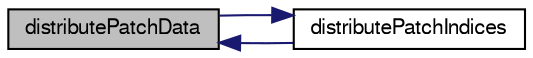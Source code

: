 digraph "distributePatchData"
{
  bgcolor="transparent";
  edge [fontname="FreeSans",fontsize="10",labelfontname="FreeSans",labelfontsize="10"];
  node [fontname="FreeSans",fontsize="10",shape=record];
  rankdir="LR";
  Node313 [label="distributePatchData",height=0.2,width=0.4,color="black", fillcolor="grey75", style="filled", fontcolor="black"];
  Node313 -> Node314 [dir="back",color="midnightblue",fontsize="10",style="solid",fontname="FreeSans"];
  Node314 [label="distributePatchIndices",height=0.2,width=0.4,color="black",URL="$a27378.html#a095e263042ffb444d13bfbd9fbd0f078"];
  Node314 -> Node313 [dir="back",color="midnightblue",fontsize="10",style="solid",fontname="FreeSans"];
}
